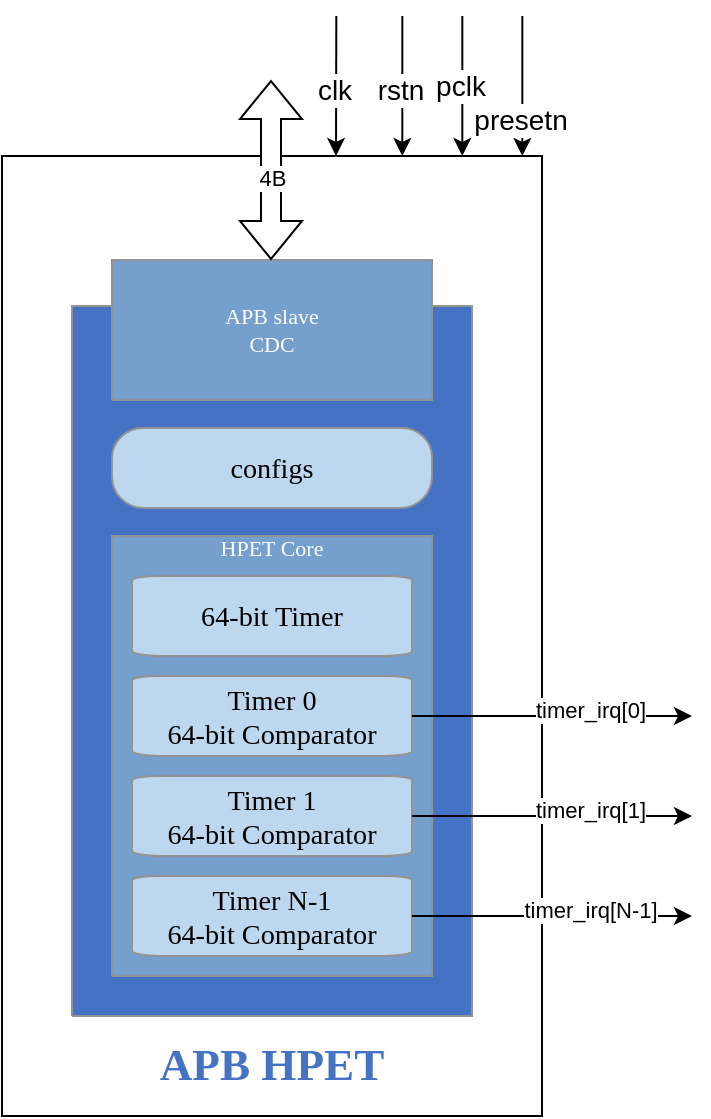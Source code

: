<mxfile version="28.2.5">
  <diagram name="apb_hpet" id="source">
    <mxGraphModel dx="1217" dy="1392" grid="1" gridSize="10" guides="1" tooltips="1" connect="1" arrows="1" fold="1" page="1" pageScale="1" pageWidth="1100" pageHeight="850" math="0" shadow="0">
      <root>
        <mxCell id="0" />
        <mxCell id="1" parent="0" />
        <mxCell id="531CKS51g_UtDgsWichI-19" value="" style="rounded=0;whiteSpace=wrap;html=1;align=right;" parent="1" vertex="1">
          <mxGeometry x="925" y="140" width="270" height="480" as="geometry" />
        </mxCell>
        <UserObject label="&lt;div style=&quot;font-size: 1px&quot;&gt;&lt;/div&gt;" tags="Background" id="2">
          <mxCell style="verticalAlign=middle;align=center;overflow=width;vsdxID=1001;fillColor=#4672c4;gradientColor=none;shape=stencil(nZBLDoAgDERP0z3SIyjew0SURgSD+Lu9kMZoXLhwN9O+tukAlrNpJg1SzDH4QW/URgNYgZTkjA4UkwJUgGXng+6DX1zLfmoymdXo17xh5zmRJ6Q42BWCfc2oJfdAr+Yv+AP9Cb7OJ3H/2JG1HNGz/84klThPVCc=);strokeColor=#939393;points=[[0.5,1,0],[1,0.5,0],[0.5,0,0],[0,0.5,0],[0.5,0.5,0]];labelBackgroundColor=none;rounded=0;html=1;whiteSpace=wrap;" parent="1" vertex="1">
            <mxGeometry x="960" y="215" width="200" height="355" as="geometry" />
          </mxCell>
        </UserObject>
        <UserObject label="" tags="Connector" id="19">
          <mxCell parent="1" vertex="1" visible="0">
            <mxGeometry as="geometry" />
          </mxCell>
        </UserObject>
        <UserObject label="&lt;div style=&quot;font-size: 1px&quot;&gt;&lt;font style=&quot;font-size:22.58px;font-family:Calibri;color:#4672c4;direction:ltr;letter-spacing:0px;line-height:120%;opacity:1&quot;&gt;&lt;b&gt;APB HPET&lt;br&gt;&lt;/b&gt;&lt;/font&gt;&lt;/div&gt;" tags="Background" id="VKDsVYtrnLsJYyqGqRM7-19">
          <mxCell style="verticalAlign=middle;align=center;overflow=width;vsdxID=1016;fillColor=none;gradientColor=none;shape=stencil(nZBLDoAgDERP0z3SIyjew0SURgSD+Lu9kMZoXLhwN9O+tukAlrNpJg1SzDH4QW/URgNYgZTkjA4UkwJUgGXng+6DX1zLfmoymdXo17xh5zmRJ6Q42BWCfc2oJfdAr+Yv+AP9Cb7OJ3H/2JG1HNGz/84klThPVCc=);strokeColor=none;points=[];labelBackgroundColor=none;rounded=0;html=1;whiteSpace=wrap;" parent="1" vertex="1">
            <mxGeometry x="960" y="580" width="200" height="28" as="geometry" />
          </mxCell>
        </UserObject>
        <UserObject label="&lt;div&gt;&lt;font face=&quot;Calibri&quot; color=&quot;#feffff&quot;&gt;APB&amp;nbsp;&lt;/font&gt;&lt;span style=&quot;color: rgb(254, 255, 255); font-family: Calibri; background-color: transparent;&quot;&gt;slave&lt;/span&gt;&lt;/div&gt;&lt;div&gt;&lt;font face=&quot;Calibri&quot; color=&quot;#feffff&quot;&gt;CDC&lt;/font&gt;&lt;/div&gt;" tags="Background" id="9">
          <mxCell style="verticalAlign=middle;align=center;overflow=width;vsdxID=1006;fillColor=#759fcc;gradientColor=none;shape=stencil(nZBLDoAgDERP0z3SIyjew0SURgSD+Lu9kMZoXLhwN9O+tukAlrNpJg1SzDH4QW/URgNYgZTkjA4UkwJUgGXng+6DX1zLfmoymdXo17xh5zmRJ6Q42BWCfc2oJfdAr+Yv+AP9Cb7OJ3H/2JG1HNGz/84klThPVCc=);strokeColor=#939393;points=[[0.5,1,0],[1,0.5,0],[0.5,0,0],[0,0.5,0],[0.5,0.5,0]];labelBackgroundColor=none;rounded=0;html=1;whiteSpace=wrap;fontSize=11;" parent="1" vertex="1">
            <mxGeometry x="980" y="192" width="160" height="70" as="geometry" />
          </mxCell>
        </UserObject>
        <UserObject label="&lt;div style=&quot;font-size: 1px&quot;&gt;&lt;font style=&quot;font-size: 14.11px; font-family: Calibri; direction: ltr; letter-spacing: 0px; line-height: 120%; opacity: 1;&quot;&gt;configs&lt;br&gt;&lt;/font&gt;&lt;/div&gt;" tags="Background" id="15">
          <mxCell style="verticalAlign=middle;align=center;overflow=width;vsdxID=1015;fillColor=#bdd7ee;gradientColor=none;shape=stencil(vVTLcsMgDPwajmYwZPw4p8l/MA22mVLjkWnj/n3wyElj1fSU8U2PRWIXIaaOY6cHw6QYA/gPc7WX0DH1xqS0fWfAhmgxdWLq2HgwLfiv/oL+oGfkbH3677nChOdyMR+R4ufuon9GrLP9E7Z+GVbDe8zB4w5cVAiHBa9qLnIMTesK94pFztUCyPRkxwx80MH6HtML2GloTRbbZY3T7So1Xo0Z/oQ3ydDequJlmk7NDwVhU/BizYbII/Zistk3wfkVSKpMKYkyJVUmofQO2iTmKzmy9JErXh/IyG7+gV0G9r/fF43fddBY53CbPOfp+oghXD3qdAM=);strokeColor=#939393;points=[[1,0.5,0],[0.5,0.5,0],[0.5,0,0],[0.03,0.11,0],[0.97,0.11,0],[0.03,0.89,0],[0.97,0.89,0]];labelBackgroundColor=none;rounded=0;html=1;whiteSpace=wrap;rotation=0;fontColor=#000000;" parent="1" vertex="1">
            <mxGeometry x="980" y="276" width="160" height="40" as="geometry" />
          </mxCell>
        </UserObject>
        <mxCell id="7pBaMaiFDK1A4nT118m3-31" value="" style="shape=flexArrow;endArrow=classic;startArrow=classic;html=1;rounded=0;fillColor=default;" parent="1" edge="1">
          <mxGeometry width="100" height="100" relative="1" as="geometry">
            <mxPoint x="1059.5" y="192" as="sourcePoint" />
            <mxPoint x="1059.5" y="102" as="targetPoint" />
          </mxGeometry>
        </mxCell>
        <mxCell id="7pBaMaiFDK1A4nT118m3-32" value="4B" style="edgeLabel;html=1;align=center;verticalAlign=middle;resizable=0;points=[];" parent="7pBaMaiFDK1A4nT118m3-31" vertex="1" connectable="0">
          <mxGeometry x="-0.243" y="-2" relative="1" as="geometry">
            <mxPoint x="-2" y="-7" as="offset" />
          </mxGeometry>
        </mxCell>
        <UserObject label="&lt;div&gt;&lt;font face=&quot;Calibri&quot; color=&quot;#feffff&quot;&gt;HPET Core&lt;/font&gt;&lt;/div&gt;" tags="Background" id="VFZpcXm2V-6xS_UmvZQl-21">
          <mxCell style="verticalAlign=top;align=center;overflow=width;vsdxID=1006;fillColor=#759fcc;gradientColor=none;shape=stencil(nZBLDoAgDERP0z3SIyjew0SURgSD+Lu9kMZoXLhwN9O+tukAlrNpJg1SzDH4QW/URgNYgZTkjA4UkwJUgGXng+6DX1zLfmoymdXo17xh5zmRJ6Q42BWCfc2oJfdAr+Yv+AP9Cb7OJ3H/2JG1HNGz/84klThPVCc=);strokeColor=#939393;points=[[0.5,1,0],[1,0.5,0],[0.5,0,0],[0,0.5,0],[0.5,0.5,0]];labelBackgroundColor=none;rounded=0;html=1;whiteSpace=wrap;fontSize=11;" vertex="1" parent="1">
            <mxGeometry x="980" y="330" width="160" height="220" as="geometry" />
          </mxCell>
        </UserObject>
        <UserObject label="&lt;div style=&quot;font-size: 1px&quot;&gt;&lt;font style=&quot;font-size: 14.11px; font-family: Calibri; direction: ltr; letter-spacing: 0px; line-height: 120%; opacity: 1;&quot;&gt;64-bit Timer&lt;/font&gt;&lt;/div&gt;" tags="Background" id="j-PZfvDs5CpUl27ZxYU_-19">
          <mxCell style="verticalAlign=middle;align=center;overflow=width;vsdxID=1030;fillColor=#bdd7ee;gradientColor=none;shape=stencil(vVTbcoMgEP0aHmUQotHnXP6DaVCZEnFW0ti/L86aNhDpU8a3vRx2OYdliTiMnRwU4Wx0YD/VXV9cR8SRcK77ToF23iLiRMShsaBasLf+gv4gZ+RsXe3XXGHCczmbj3D2/XDRPyPW6P4JW78NK+HD5+D3DpTXCIcFX1JRYmQKCzwK1oJWfEFkctJjBtZJp22P+QVtJLQq8+2yxsg2SI13pYaX8CqZuHlJ8ypNp6YsD9kUtNgHbCJ12FZEVvsmKL8DGQsjXoTZh8+c0HkDaVLjlZrYooontthFE7v6AzYZ1//+njf+lkGjjcFd8pyPl4cP4eIRpx8=);strokeColor=#939393;points=[[1,0.5,0],[0.5,0.5,0],[0.5,0,0],[0.03,0.02,0],[0.97,0.02,0],[0.03,0.98,0],[0.97,0.98,0]];labelBackgroundColor=none;rounded=0;html=1;whiteSpace=wrap;fontColor=#000000;" vertex="1" parent="1">
            <mxGeometry x="990" y="350" width="140" height="40" as="geometry" />
          </mxCell>
        </UserObject>
        <UserObject label="&lt;div style=&quot;font-size: 1px&quot;&gt;&lt;font style=&quot;font-size: 14.11px; font-family: Calibri; direction: ltr; letter-spacing: 0px; line-height: 120%; opacity: 1;&quot;&gt;Timer 0&lt;/font&gt;&lt;/div&gt;&lt;div style=&quot;font-size: 1px&quot;&gt;&lt;font style=&quot;font-size: 14.11px; font-family: Calibri; direction: ltr; letter-spacing: 0px; line-height: 120%; opacity: 1;&quot;&gt;64-bit Comparator&lt;/font&gt;&lt;/div&gt;" tags="Background" id="j-PZfvDs5CpUl27ZxYU_-20">
          <mxCell style="verticalAlign=middle;align=center;overflow=width;vsdxID=1030;fillColor=#bdd7ee;gradientColor=none;shape=stencil(vVTbcoMgEP0aHmUQotHnXP6DaVCZEnFW0ti/L86aNhDpU8a3vRx2OYdliTiMnRwU4Wx0YD/VXV9cR8SRcK77ToF23iLiRMShsaBasLf+gv4gZ+RsXe3XXGHCczmbj3D2/XDRPyPW6P4JW78NK+HD5+D3DpTXCIcFX1JRYmQKCzwK1oJWfEFkctJjBtZJp22P+QVtJLQq8+2yxsg2SI13pYaX8CqZuHlJ8ypNp6YsD9kUtNgHbCJ12FZEVvsmKL8DGQsjXoTZh8+c0HkDaVLjlZrYooontthFE7v6AzYZ1//+njf+lkGjjcFd8pyPl4cP4eIRpx8=);strokeColor=#939393;points=[[1,0.5,0],[0.5,0.5,0],[0.5,0,0],[0.03,0.02,0],[0.97,0.02,0],[0.03,0.98,0],[0.97,0.98,0]];labelBackgroundColor=none;rounded=0;html=1;whiteSpace=wrap;fontColor=#000000;" vertex="1" parent="1">
            <mxGeometry x="990" y="400" width="140" height="40" as="geometry" />
          </mxCell>
        </UserObject>
        <mxCell id="j-PZfvDs5CpUl27ZxYU_-22" value="" style="endArrow=classic;html=1;rounded=0;" edge="1" parent="1" source="j-PZfvDs5CpUl27ZxYU_-20">
          <mxGeometry width="50" height="50" relative="1" as="geometry">
            <mxPoint x="1220" y="470" as="sourcePoint" />
            <mxPoint x="1270" y="420" as="targetPoint" />
          </mxGeometry>
        </mxCell>
        <mxCell id="j-PZfvDs5CpUl27ZxYU_-23" value="timer_irq[0]" style="edgeLabel;html=1;align=center;verticalAlign=middle;resizable=0;points=[];" vertex="1" connectable="0" parent="j-PZfvDs5CpUl27ZxYU_-22">
          <mxGeometry x="0.265" y="3" relative="1" as="geometry">
            <mxPoint as="offset" />
          </mxGeometry>
        </mxCell>
        <UserObject label="&lt;div style=&quot;font-size: 1px&quot;&gt;&lt;font style=&quot;font-size: 14.11px; font-family: Calibri; direction: ltr; letter-spacing: 0px; line-height: 120%; opacity: 1;&quot;&gt;Timer 1&lt;/font&gt;&lt;/div&gt;&lt;div style=&quot;font-size: 1px&quot;&gt;&lt;font style=&quot;font-size: 14.11px; font-family: Calibri; direction: ltr; letter-spacing: 0px; line-height: 120%; opacity: 1;&quot;&gt;64-bit Comparator&lt;/font&gt;&lt;/div&gt;" tags="Background" id="j-PZfvDs5CpUl27ZxYU_-24">
          <mxCell style="verticalAlign=middle;align=center;overflow=width;vsdxID=1030;fillColor=#bdd7ee;gradientColor=none;shape=stencil(vVTbcoMgEP0aHmUQotHnXP6DaVCZEnFW0ti/L86aNhDpU8a3vRx2OYdliTiMnRwU4Wx0YD/VXV9cR8SRcK77ToF23iLiRMShsaBasLf+gv4gZ+RsXe3XXGHCczmbj3D2/XDRPyPW6P4JW78NK+HD5+D3DpTXCIcFX1JRYmQKCzwK1oJWfEFkctJjBtZJp22P+QVtJLQq8+2yxsg2SI13pYaX8CqZuHlJ8ypNp6YsD9kUtNgHbCJ12FZEVvsmKL8DGQsjXoTZh8+c0HkDaVLjlZrYooontthFE7v6AzYZ1//+njf+lkGjjcFd8pyPl4cP4eIRpx8=);strokeColor=#939393;points=[[1,0.5,0],[0.5,0.5,0],[0.5,0,0],[0.03,0.02,0],[0.97,0.02,0],[0.03,0.98,0],[0.97,0.98,0]];labelBackgroundColor=none;rounded=0;html=1;whiteSpace=wrap;fontColor=#000000;" vertex="1" parent="1">
            <mxGeometry x="990" y="450" width="140" height="40" as="geometry" />
          </mxCell>
        </UserObject>
        <mxCell id="j-PZfvDs5CpUl27ZxYU_-25" value="" style="endArrow=classic;html=1;rounded=0;" edge="1" parent="1" source="j-PZfvDs5CpUl27ZxYU_-24">
          <mxGeometry width="50" height="50" relative="1" as="geometry">
            <mxPoint x="1220" y="520" as="sourcePoint" />
            <mxPoint x="1270" y="470" as="targetPoint" />
          </mxGeometry>
        </mxCell>
        <mxCell id="j-PZfvDs5CpUl27ZxYU_-26" value="timer_irq[1]" style="edgeLabel;html=1;align=center;verticalAlign=middle;resizable=0;points=[];" vertex="1" connectable="0" parent="j-PZfvDs5CpUl27ZxYU_-25">
          <mxGeometry x="0.265" y="3" relative="1" as="geometry">
            <mxPoint as="offset" />
          </mxGeometry>
        </mxCell>
        <UserObject label="&lt;div style=&quot;font-size: 1px&quot;&gt;&lt;font style=&quot;font-size: 14.11px; font-family: Calibri; direction: ltr; letter-spacing: 0px; line-height: 120%; opacity: 1;&quot;&gt;Timer N-1&lt;/font&gt;&lt;/div&gt;&lt;div style=&quot;font-size: 1px&quot;&gt;&lt;font style=&quot;font-size: 14.11px; font-family: Calibri; direction: ltr; letter-spacing: 0px; line-height: 120%; opacity: 1;&quot;&gt;64-bit Comparator&lt;/font&gt;&lt;/div&gt;" tags="Background" id="j-PZfvDs5CpUl27ZxYU_-27">
          <mxCell style="verticalAlign=middle;align=center;overflow=width;vsdxID=1030;fillColor=#bdd7ee;gradientColor=none;shape=stencil(vVTbcoMgEP0aHmUQotHnXP6DaVCZEnFW0ti/L86aNhDpU8a3vRx2OYdliTiMnRwU4Wx0YD/VXV9cR8SRcK77ToF23iLiRMShsaBasLf+gv4gZ+RsXe3XXGHCczmbj3D2/XDRPyPW6P4JW78NK+HD5+D3DpTXCIcFX1JRYmQKCzwK1oJWfEFkctJjBtZJp22P+QVtJLQq8+2yxsg2SI13pYaX8CqZuHlJ8ypNp6YsD9kUtNgHbCJ12FZEVvsmKL8DGQsjXoTZh8+c0HkDaVLjlZrYooontthFE7v6AzYZ1//+njf+lkGjjcFd8pyPl4cP4eIRpx8=);strokeColor=#939393;points=[[1,0.5,0],[0.5,0.5,0],[0.5,0,0],[0.03,0.02,0],[0.97,0.02,0],[0.03,0.98,0],[0.97,0.98,0]];labelBackgroundColor=none;rounded=0;html=1;whiteSpace=wrap;fontColor=#000000;" vertex="1" parent="1">
            <mxGeometry x="990" y="500" width="140" height="40" as="geometry" />
          </mxCell>
        </UserObject>
        <mxCell id="j-PZfvDs5CpUl27ZxYU_-28" value="" style="endArrow=classic;html=1;rounded=0;" edge="1" parent="1" source="j-PZfvDs5CpUl27ZxYU_-27">
          <mxGeometry width="50" height="50" relative="1" as="geometry">
            <mxPoint x="1220" y="570" as="sourcePoint" />
            <mxPoint x="1270" y="520" as="targetPoint" />
          </mxGeometry>
        </mxCell>
        <mxCell id="j-PZfvDs5CpUl27ZxYU_-29" value="timer_irq[N-1]" style="edgeLabel;html=1;align=center;verticalAlign=middle;resizable=0;points=[];" vertex="1" connectable="0" parent="j-PZfvDs5CpUl27ZxYU_-28">
          <mxGeometry x="0.265" y="3" relative="1" as="geometry">
            <mxPoint as="offset" />
          </mxGeometry>
        </mxCell>
        <mxCell id="j-PZfvDs5CpUl27ZxYU_-30" value="" style="endArrow=classic;html=1;rounded=0;entryX=0.937;entryY=-0.006;entryDx=0;entryDy=0;entryPerimeter=0;" edge="1" parent="1">
          <mxGeometry width="50" height="50" relative="1" as="geometry">
            <mxPoint x="1092.16" y="70" as="sourcePoint" />
            <mxPoint x="1092" y="140" as="targetPoint" />
          </mxGeometry>
        </mxCell>
        <mxCell id="j-PZfvDs5CpUl27ZxYU_-31" value="clk" style="edgeLabel;html=1;align=center;verticalAlign=middle;resizable=0;points=[];fontSize=14;" vertex="1" connectable="0" parent="j-PZfvDs5CpUl27ZxYU_-30">
          <mxGeometry x="0.048" y="-1" relative="1" as="geometry">
            <mxPoint as="offset" />
          </mxGeometry>
        </mxCell>
        <mxCell id="j-PZfvDs5CpUl27ZxYU_-32" value="" style="endArrow=classic;html=1;rounded=0;entryX=0.937;entryY=-0.006;entryDx=0;entryDy=0;entryPerimeter=0;" edge="1" parent="1">
          <mxGeometry width="50" height="50" relative="1" as="geometry">
            <mxPoint x="1125.16" y="70" as="sourcePoint" />
            <mxPoint x="1125.16" y="140" as="targetPoint" />
          </mxGeometry>
        </mxCell>
        <mxCell id="j-PZfvDs5CpUl27ZxYU_-33" value="rstn" style="edgeLabel;html=1;align=center;verticalAlign=middle;resizable=0;points=[];fontSize=14;" vertex="1" connectable="0" parent="j-PZfvDs5CpUl27ZxYU_-32">
          <mxGeometry x="0.048" y="-1" relative="1" as="geometry">
            <mxPoint as="offset" />
          </mxGeometry>
        </mxCell>
        <mxCell id="j-PZfvDs5CpUl27ZxYU_-34" value="" style="endArrow=classic;html=1;rounded=0;" edge="1" parent="1">
          <mxGeometry width="50" height="50" relative="1" as="geometry">
            <mxPoint x="1155.16" y="70" as="sourcePoint" />
            <mxPoint x="1155.16" y="140" as="targetPoint" />
          </mxGeometry>
        </mxCell>
        <mxCell id="j-PZfvDs5CpUl27ZxYU_-35" value="pclk" style="edgeLabel;html=1;align=center;verticalAlign=middle;resizable=0;points=[];fontFamily=Helvetica;fontSize=14;fontColor=default;labelBackgroundColor=default;fillColor=none;gradientColor=none;" vertex="1" connectable="0" parent="j-PZfvDs5CpUl27ZxYU_-34">
          <mxGeometry x="0.004" y="-1" relative="1" as="geometry">
            <mxPoint as="offset" />
          </mxGeometry>
        </mxCell>
        <mxCell id="j-PZfvDs5CpUl27ZxYU_-36" value="" style="endArrow=classic;html=1;rounded=0;entryX=0.968;entryY=0;entryDx=0;entryDy=0;entryPerimeter=0;" edge="1" parent="1">
          <mxGeometry width="50" height="50" relative="1" as="geometry">
            <mxPoint x="1185.16" y="70" as="sourcePoint" />
            <mxPoint x="1185.16" y="140" as="targetPoint" />
          </mxGeometry>
        </mxCell>
        <mxCell id="j-PZfvDs5CpUl27ZxYU_-37" value="&lt;font&gt;presetn&lt;/font&gt;" style="edgeLabel;html=1;align=center;verticalAlign=middle;resizable=0;points=[];fontSize=14;" vertex="1" connectable="0" parent="j-PZfvDs5CpUl27ZxYU_-36">
          <mxGeometry x="0.073" y="-1" relative="1" as="geometry">
            <mxPoint y="14" as="offset" />
          </mxGeometry>
        </mxCell>
      </root>
    </mxGraphModel>
  </diagram>
</mxfile>
